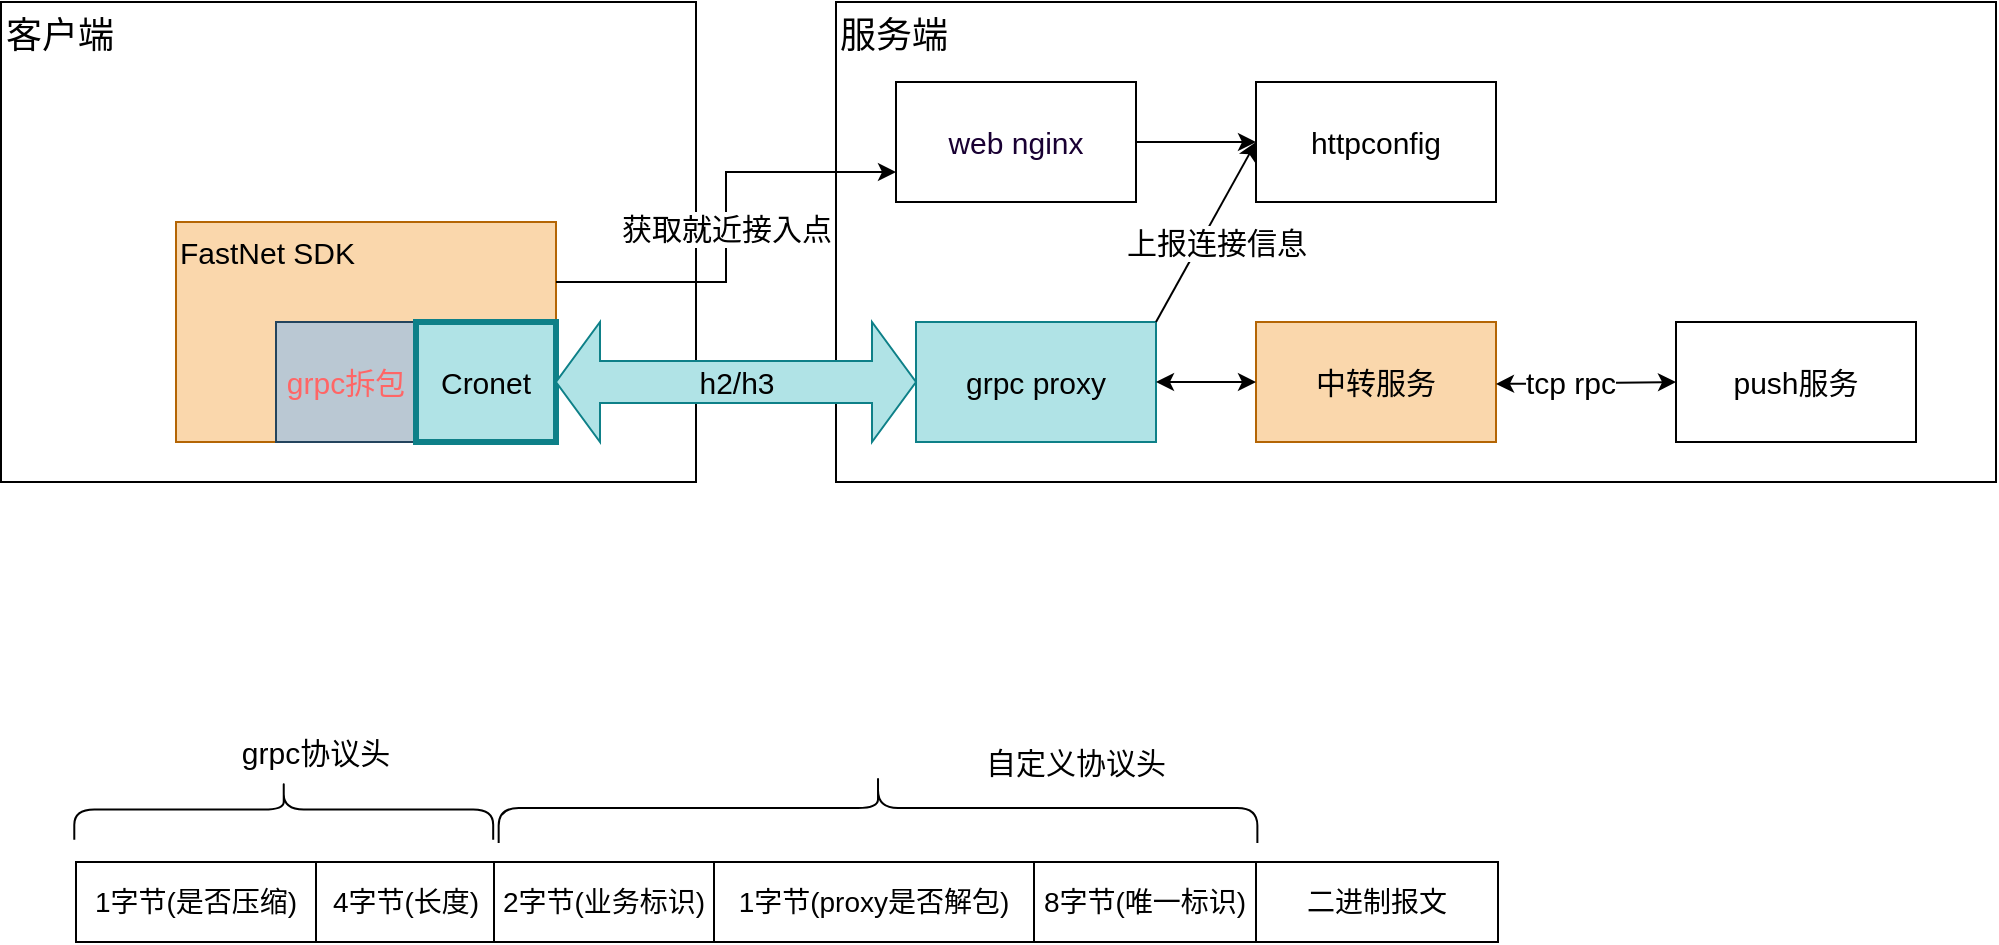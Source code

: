 <mxfile version="20.0.4" type="github">
  <diagram id="EpbWylULgYxyCtTbn7Sz" name="第 1 页">
    <mxGraphModel dx="1761" dy="965" grid="1" gridSize="10" guides="1" tooltips="1" connect="1" arrows="1" fold="1" page="1" pageScale="1" pageWidth="827" pageHeight="1169" math="0" shadow="0">
      <root>
        <mxCell id="0" />
        <mxCell id="1" parent="0" />
        <mxCell id="F52f6HL5-kWmurxWYG2i-23" value="&lt;font style=&quot;font-size: 18px;&quot;&gt;客户端&lt;/font&gt;" style="rounded=0;whiteSpace=wrap;html=1;fontSize=15;fontColor=#000000;strokeWidth=1;align=left;verticalAlign=top;" vertex="1" parent="1">
          <mxGeometry x="112.5" y="220" width="347.5" height="240" as="geometry" />
        </mxCell>
        <mxCell id="F52f6HL5-kWmurxWYG2i-22" value="&lt;font style=&quot;font-size: 18px;&quot; color=&quot;#000000&quot;&gt;服务端&lt;/font&gt;" style="rounded=0;whiteSpace=wrap;html=1;fontSize=15;fontColor=#FF6666;strokeWidth=1;align=left;verticalAlign=top;" vertex="1" parent="1">
          <mxGeometry x="530" y="220" width="580" height="240" as="geometry" />
        </mxCell>
        <mxCell id="F52f6HL5-kWmurxWYG2i-3" value="&lt;div style=&quot;text-align: justify;&quot;&gt;&lt;span style=&quot;background-color: initial;&quot;&gt;FastNet SDK&lt;/span&gt;&lt;/div&gt;" style="rounded=0;whiteSpace=wrap;html=1;fontSize=15;strokeWidth=1;align=left;verticalAlign=top;fillColor=#fad7ac;strokeColor=#b46504;" vertex="1" parent="1">
          <mxGeometry x="200" y="330" width="190" height="110" as="geometry" />
        </mxCell>
        <mxCell id="F52f6HL5-kWmurxWYG2i-1" value="&lt;font style=&quot;font-size: 15px;&quot; color=&quot;#ff6666&quot;&gt;grpc拆包&lt;/font&gt;" style="rounded=0;whiteSpace=wrap;html=1;fillColor=#bac8d3;strokeColor=#23445d;" vertex="1" parent="1">
          <mxGeometry x="250" y="380" width="70" height="60" as="geometry" />
        </mxCell>
        <mxCell id="F52f6HL5-kWmurxWYG2i-2" value="&lt;font style=&quot;font-size: 15px;&quot;&gt;Cronet&lt;/font&gt;" style="rounded=0;whiteSpace=wrap;html=1;fillColor=#b0e3e6;strokeColor=#0e8088;strokeWidth=3;" vertex="1" parent="1">
          <mxGeometry x="320" y="380" width="70" height="60" as="geometry" />
        </mxCell>
        <mxCell id="F52f6HL5-kWmurxWYG2i-8" value="web nginx" style="rounded=0;whiteSpace=wrap;html=1;fontSize=15;fontColor=#190033;strokeWidth=1;" vertex="1" parent="1">
          <mxGeometry x="560" y="260" width="120" height="60" as="geometry" />
        </mxCell>
        <mxCell id="F52f6HL5-kWmurxWYG2i-9" value="h2/h3" style="html=1;shadow=0;dashed=0;align=center;verticalAlign=middle;shape=mxgraph.arrows2.twoWayArrow;dy=0.65;dx=22;fontSize=15;strokeWidth=1;fillColor=#b0e3e6;strokeColor=#0e8088;" vertex="1" parent="1">
          <mxGeometry x="390" y="380" width="180" height="60" as="geometry" />
        </mxCell>
        <mxCell id="F52f6HL5-kWmurxWYG2i-10" value="grpc proxy" style="rounded=0;whiteSpace=wrap;html=1;fontSize=15;strokeWidth=1;fillColor=#b0e3e6;strokeColor=#0e8088;" vertex="1" parent="1">
          <mxGeometry x="570" y="380" width="120" height="60" as="geometry" />
        </mxCell>
        <mxCell id="F52f6HL5-kWmurxWYG2i-11" value="httpconfig" style="rounded=0;whiteSpace=wrap;html=1;fontSize=15;fontColor=#000000;strokeWidth=1;" vertex="1" parent="1">
          <mxGeometry x="740" y="260" width="120" height="60" as="geometry" />
        </mxCell>
        <mxCell id="F52f6HL5-kWmurxWYG2i-12" value="&lt;font&gt;中转服务&lt;/font&gt;" style="rounded=0;whiteSpace=wrap;html=1;fontSize=15;strokeWidth=1;fillColor=#fad7ac;strokeColor=#b46504;" vertex="1" parent="1">
          <mxGeometry x="740" y="380" width="120" height="60" as="geometry" />
        </mxCell>
        <mxCell id="F52f6HL5-kWmurxWYG2i-13" value="push服务" style="rounded=0;whiteSpace=wrap;html=1;fontSize=15;fontColor=#000000;strokeWidth=1;" vertex="1" parent="1">
          <mxGeometry x="950" y="380" width="120" height="60" as="geometry" />
        </mxCell>
        <mxCell id="F52f6HL5-kWmurxWYG2i-14" value="" style="endArrow=classic;startArrow=classic;html=1;rounded=0;fontSize=15;fontColor=#FF6666;entryX=0;entryY=0.5;entryDx=0;entryDy=0;" edge="1" parent="1" target="F52f6HL5-kWmurxWYG2i-13">
          <mxGeometry width="50" height="50" relative="1" as="geometry">
            <mxPoint x="860" y="411" as="sourcePoint" />
            <mxPoint x="908" y="408" as="targetPoint" />
          </mxGeometry>
        </mxCell>
        <mxCell id="F52f6HL5-kWmurxWYG2i-15" value="tcp rpc" style="edgeLabel;html=1;align=center;verticalAlign=middle;resizable=0;points=[];fontSize=15;fontColor=#000000;" vertex="1" connectable="0" parent="F52f6HL5-kWmurxWYG2i-14">
          <mxGeometry x="-0.51" y="-1" relative="1" as="geometry">
            <mxPoint x="15" y="-2" as="offset" />
          </mxGeometry>
        </mxCell>
        <mxCell id="F52f6HL5-kWmurxWYG2i-16" value="" style="endArrow=classic;startArrow=classic;html=1;rounded=0;fontSize=15;fontColor=#FF6666;exitX=1;exitY=0.5;exitDx=0;exitDy=0;entryX=0;entryY=0.5;entryDx=0;entryDy=0;" edge="1" parent="1" source="F52f6HL5-kWmurxWYG2i-10" target="F52f6HL5-kWmurxWYG2i-12">
          <mxGeometry width="50" height="50" relative="1" as="geometry">
            <mxPoint x="690" y="450" as="sourcePoint" />
            <mxPoint x="740" y="400" as="targetPoint" />
          </mxGeometry>
        </mxCell>
        <mxCell id="F52f6HL5-kWmurxWYG2i-18" value="" style="endArrow=classic;html=1;rounded=0;fontSize=15;fontColor=#FF6666;entryX=0;entryY=0.5;entryDx=0;entryDy=0;" edge="1" parent="1" source="F52f6HL5-kWmurxWYG2i-8" target="F52f6HL5-kWmurxWYG2i-11">
          <mxGeometry width="50" height="50" relative="1" as="geometry">
            <mxPoint x="690" y="330" as="sourcePoint" />
            <mxPoint x="740" y="280" as="targetPoint" />
            <Array as="points">
              <mxPoint x="710" y="290" />
            </Array>
          </mxGeometry>
        </mxCell>
        <mxCell id="F52f6HL5-kWmurxWYG2i-19" value="上报连接信息" style="endArrow=classic;html=1;rounded=0;fontSize=15;fontColor=#000000;entryX=0;entryY=0.5;entryDx=0;entryDy=0;" edge="1" parent="1" target="F52f6HL5-kWmurxWYG2i-11">
          <mxGeometry x="-0.038" y="-7" width="50" height="50" relative="1" as="geometry">
            <mxPoint x="690" y="380" as="sourcePoint" />
            <mxPoint x="740" y="330" as="targetPoint" />
            <mxPoint as="offset" />
          </mxGeometry>
        </mxCell>
        <mxCell id="F52f6HL5-kWmurxWYG2i-21" value="获取就近接入点" style="edgeStyle=elbowEdgeStyle;elbow=horizontal;endArrow=classic;html=1;rounded=0;fontSize=15;fontColor=#000000;entryX=0;entryY=0.75;entryDx=0;entryDy=0;" edge="1" parent="1" target="F52f6HL5-kWmurxWYG2i-8">
          <mxGeometry width="50" height="50" relative="1" as="geometry">
            <mxPoint x="390" y="360" as="sourcePoint" />
            <mxPoint x="440" y="310" as="targetPoint" />
          </mxGeometry>
        </mxCell>
        <mxCell id="F52f6HL5-kWmurxWYG2i-24" value="&lt;font style=&quot;font-size: 14px;&quot;&gt;1字节(是否压缩)&lt;/font&gt;" style="rounded=0;whiteSpace=wrap;html=1;fontSize=14;fontColor=#000000;strokeWidth=1;" vertex="1" parent="1">
          <mxGeometry x="150" y="650" width="120" height="40" as="geometry" />
        </mxCell>
        <mxCell id="F52f6HL5-kWmurxWYG2i-25" value="4字节(长度)" style="rounded=0;whiteSpace=wrap;html=1;fontSize=14;fontColor=#000000;strokeWidth=1;" vertex="1" parent="1">
          <mxGeometry x="270" y="650" width="90" height="40" as="geometry" />
        </mxCell>
        <mxCell id="F52f6HL5-kWmurxWYG2i-26" value="&lt;font style=&quot;font-size: 14px;&quot;&gt;2字节(业务标识)&lt;/font&gt;" style="rounded=0;whiteSpace=wrap;html=1;fontSize=12;fontColor=#000000;strokeWidth=1;" vertex="1" parent="1">
          <mxGeometry x="359" y="650" width="110" height="40" as="geometry" />
        </mxCell>
        <mxCell id="F52f6HL5-kWmurxWYG2i-27" value="1字节(proxy是否解包)" style="rounded=0;whiteSpace=wrap;html=1;fontSize=14;fontColor=#000000;strokeWidth=1;" vertex="1" parent="1">
          <mxGeometry x="469" y="650" width="160" height="40" as="geometry" />
        </mxCell>
        <mxCell id="F52f6HL5-kWmurxWYG2i-28" value="8字节(唯一标识)" style="rounded=0;whiteSpace=wrap;html=1;fontSize=14;fontColor=#000000;strokeWidth=1;" vertex="1" parent="1">
          <mxGeometry x="629" y="650" width="111" height="40" as="geometry" />
        </mxCell>
        <mxCell id="F52f6HL5-kWmurxWYG2i-29" value="" style="shape=curlyBracket;whiteSpace=wrap;html=1;rounded=1;fontSize=15;fontColor=#000000;strokeWidth=1;rotation=90;textDirection=ltr;" vertex="1" parent="1">
          <mxGeometry x="533.51" y="433.36" width="35" height="379.36" as="geometry" />
        </mxCell>
        <mxCell id="F52f6HL5-kWmurxWYG2i-30" value="二进制报文" style="rounded=0;whiteSpace=wrap;html=1;fontSize=14;fontColor=#000000;strokeWidth=1;" vertex="1" parent="1">
          <mxGeometry x="740" y="650" width="121" height="40" as="geometry" />
        </mxCell>
        <mxCell id="F52f6HL5-kWmurxWYG2i-34" value="" style="shape=curlyBracket;whiteSpace=wrap;html=1;rounded=1;fontSize=15;fontColor=#000000;strokeWidth=1;rotation=90;" vertex="1" parent="1">
          <mxGeometry x="238.72" y="519.02" width="30.3" height="209.45" as="geometry" />
        </mxCell>
        <mxCell id="F52f6HL5-kWmurxWYG2i-35" value="grpc协议头" style="text;html=1;strokeColor=none;fillColor=none;align=center;verticalAlign=middle;whiteSpace=wrap;rounded=0;fontSize=15;fontColor=#000000;" vertex="1" parent="1">
          <mxGeometry x="230" y="580" width="80" height="30" as="geometry" />
        </mxCell>
        <mxCell id="F52f6HL5-kWmurxWYG2i-36" value="自定义协议头" style="text;html=1;strokeColor=none;fillColor=none;align=center;verticalAlign=middle;whiteSpace=wrap;rounded=0;fontSize=15;fontColor=#000000;" vertex="1" parent="1">
          <mxGeometry x="600" y="585" width="100" height="30" as="geometry" />
        </mxCell>
      </root>
    </mxGraphModel>
  </diagram>
</mxfile>
